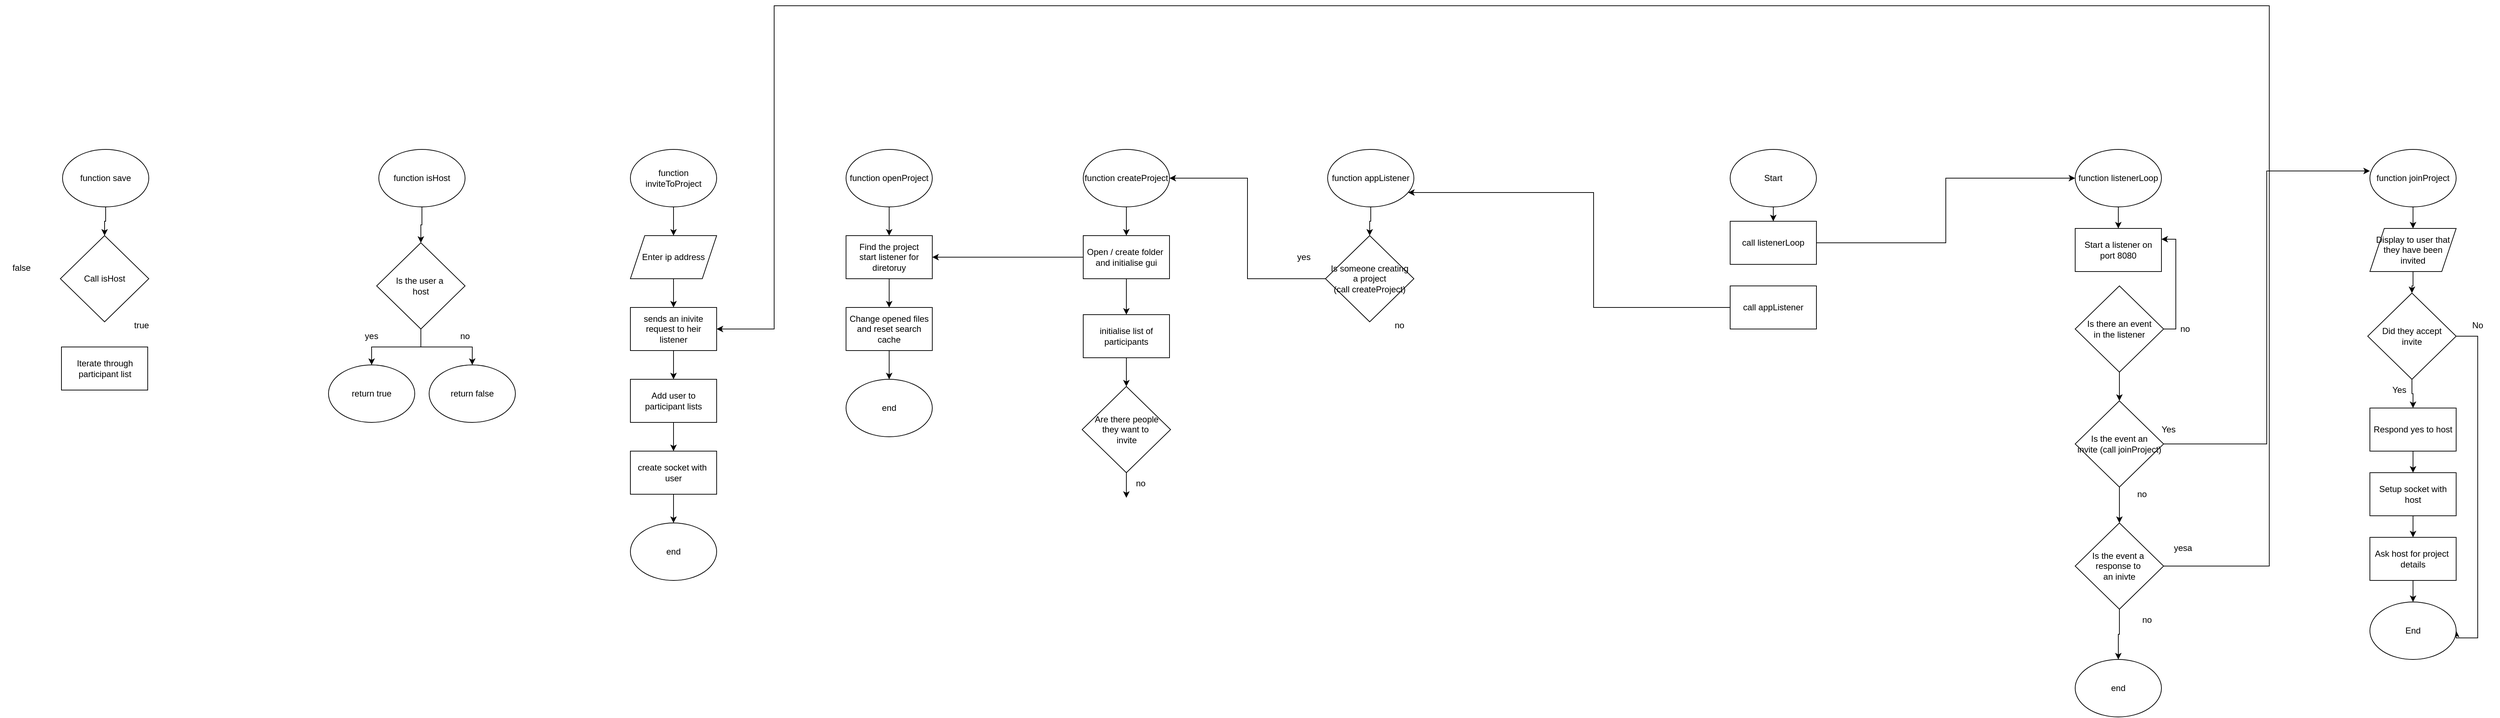 <mxfile version="28.2.0">
  <diagram name="Page-1" id="L1fGmDHRjzZDDIiQH0Im">
    <mxGraphModel dx="4444" dy="2429" grid="1" gridSize="10" guides="1" tooltips="1" connect="1" arrows="1" fold="1" page="1" pageScale="1" pageWidth="827" pageHeight="1169" math="0" shadow="0">
      <root>
        <mxCell id="0" />
        <mxCell id="1" parent="0" />
        <mxCell id="xt_aL315ucir2fl7YpX6-3" style="edgeStyle=orthogonalEdgeStyle;rounded=0;orthogonalLoop=1;jettySize=auto;html=1;" parent="1" source="xt_aL315ucir2fl7YpX6-1" target="xt_aL315ucir2fl7YpX6-2" edge="1">
          <mxGeometry relative="1" as="geometry" />
        </mxCell>
        <mxCell id="xt_aL315ucir2fl7YpX6-1" value="Start" style="ellipse;whiteSpace=wrap;html=1;" parent="1" vertex="1">
          <mxGeometry x="340" width="120" height="80" as="geometry" />
        </mxCell>
        <mxCell id="fWArumoUGyQqup7pknku-15" style="edgeStyle=orthogonalEdgeStyle;rounded=0;orthogonalLoop=1;jettySize=auto;html=1;entryX=0;entryY=0.5;entryDx=0;entryDy=0;" edge="1" parent="1" source="xt_aL315ucir2fl7YpX6-2" target="fWArumoUGyQqup7pknku-1">
          <mxGeometry relative="1" as="geometry" />
        </mxCell>
        <mxCell id="xt_aL315ucir2fl7YpX6-2" value="call listenerLoop" style="rounded=0;whiteSpace=wrap;html=1;" parent="1" vertex="1">
          <mxGeometry x="340" y="100" width="120" height="60" as="geometry" />
        </mxCell>
        <mxCell id="fWArumoUGyQqup7pknku-6" style="edgeStyle=orthogonalEdgeStyle;rounded=0;orthogonalLoop=1;jettySize=auto;html=1;" edge="1" parent="1" source="fWArumoUGyQqup7pknku-1" target="fWArumoUGyQqup7pknku-2">
          <mxGeometry relative="1" as="geometry" />
        </mxCell>
        <mxCell id="fWArumoUGyQqup7pknku-1" value="function listenerLoop" style="ellipse;whiteSpace=wrap;html=1;" vertex="1" parent="1">
          <mxGeometry x="820" width="120" height="80" as="geometry" />
        </mxCell>
        <mxCell id="fWArumoUGyQqup7pknku-2" value="Start a listener on port 8080" style="rounded=0;whiteSpace=wrap;html=1;" vertex="1" parent="1">
          <mxGeometry x="820" y="110" width="120" height="60" as="geometry" />
        </mxCell>
        <mxCell id="fWArumoUGyQqup7pknku-9" style="edgeStyle=orthogonalEdgeStyle;rounded=0;orthogonalLoop=1;jettySize=auto;html=1;entryX=1;entryY=0.25;entryDx=0;entryDy=0;" edge="1" parent="1" source="fWArumoUGyQqup7pknku-8" target="fWArumoUGyQqup7pknku-2">
          <mxGeometry relative="1" as="geometry">
            <Array as="points">
              <mxPoint x="960" y="250" />
              <mxPoint x="960" y="125" />
            </Array>
          </mxGeometry>
        </mxCell>
        <mxCell id="fWArumoUGyQqup7pknku-13" style="edgeStyle=orthogonalEdgeStyle;rounded=0;orthogonalLoop=1;jettySize=auto;html=1;entryX=0.5;entryY=0;entryDx=0;entryDy=0;" edge="1" parent="1" source="fWArumoUGyQqup7pknku-8" target="fWArumoUGyQqup7pknku-12">
          <mxGeometry relative="1" as="geometry" />
        </mxCell>
        <mxCell id="fWArumoUGyQqup7pknku-8" value="Is there an event&lt;div&gt;in the listener&lt;/div&gt;" style="rhombus;whiteSpace=wrap;html=1;" vertex="1" parent="1">
          <mxGeometry x="820" y="190" width="123" height="120" as="geometry" />
        </mxCell>
        <mxCell id="fWArumoUGyQqup7pknku-10" value="no" style="text;html=1;align=center;verticalAlign=middle;whiteSpace=wrap;rounded=0;" vertex="1" parent="1">
          <mxGeometry x="943" y="235" width="60" height="30" as="geometry" />
        </mxCell>
        <mxCell id="fWArumoUGyQqup7pknku-73" style="edgeStyle=orthogonalEdgeStyle;rounded=0;orthogonalLoop=1;jettySize=auto;html=1;" edge="1" parent="1" source="fWArumoUGyQqup7pknku-12" target="fWArumoUGyQqup7pknku-72">
          <mxGeometry relative="1" as="geometry" />
        </mxCell>
        <mxCell id="fWArumoUGyQqup7pknku-12" value="Is the event an&lt;div&gt;invite (call joinProject)&lt;/div&gt;" style="rhombus;whiteSpace=wrap;html=1;" vertex="1" parent="1">
          <mxGeometry x="820" y="350" width="123" height="120" as="geometry" />
        </mxCell>
        <mxCell id="fWArumoUGyQqup7pknku-19" style="edgeStyle=orthogonalEdgeStyle;rounded=0;orthogonalLoop=1;jettySize=auto;html=1;" edge="1" parent="1" source="fWArumoUGyQqup7pknku-14" target="fWArumoUGyQqup7pknku-18">
          <mxGeometry relative="1" as="geometry" />
        </mxCell>
        <mxCell id="fWArumoUGyQqup7pknku-14" value="function joinProject" style="ellipse;whiteSpace=wrap;html=1;" vertex="1" parent="1">
          <mxGeometry x="1230" width="120" height="80" as="geometry" />
        </mxCell>
        <mxCell id="fWArumoUGyQqup7pknku-16" style="edgeStyle=orthogonalEdgeStyle;rounded=0;orthogonalLoop=1;jettySize=auto;html=1;entryX=0;entryY=0.375;entryDx=0;entryDy=0;entryPerimeter=0;" edge="1" parent="1" source="fWArumoUGyQqup7pknku-12" target="fWArumoUGyQqup7pknku-14">
          <mxGeometry relative="1" as="geometry" />
        </mxCell>
        <mxCell id="fWArumoUGyQqup7pknku-26" style="edgeStyle=orthogonalEdgeStyle;rounded=0;orthogonalLoop=1;jettySize=auto;html=1;" edge="1" parent="1" source="fWArumoUGyQqup7pknku-18" target="fWArumoUGyQqup7pknku-21">
          <mxGeometry relative="1" as="geometry" />
        </mxCell>
        <mxCell id="fWArumoUGyQqup7pknku-18" value="Display to user that&lt;div&gt;they have been&lt;/div&gt;&lt;div&gt;invited&lt;/div&gt;" style="shape=parallelogram;perimeter=parallelogramPerimeter;whiteSpace=wrap;html=1;fixedSize=1;" vertex="1" parent="1">
          <mxGeometry x="1230" y="110" width="120" height="60" as="geometry" />
        </mxCell>
        <mxCell id="fWArumoUGyQqup7pknku-23" style="edgeStyle=orthogonalEdgeStyle;rounded=0;orthogonalLoop=1;jettySize=auto;html=1;entryX=1;entryY=0.5;entryDx=0;entryDy=0;" edge="1" parent="1" source="fWArumoUGyQqup7pknku-21" target="fWArumoUGyQqup7pknku-22">
          <mxGeometry relative="1" as="geometry">
            <Array as="points">
              <mxPoint x="1380" y="260" />
              <mxPoint x="1380" y="680" />
              <mxPoint x="1350" y="680" />
            </Array>
          </mxGeometry>
        </mxCell>
        <mxCell id="fWArumoUGyQqup7pknku-28" style="edgeStyle=orthogonalEdgeStyle;rounded=0;orthogonalLoop=1;jettySize=auto;html=1;entryX=0.5;entryY=0;entryDx=0;entryDy=0;" edge="1" parent="1" source="fWArumoUGyQqup7pknku-21" target="fWArumoUGyQqup7pknku-27">
          <mxGeometry relative="1" as="geometry" />
        </mxCell>
        <mxCell id="fWArumoUGyQqup7pknku-21" value="Did they accept&lt;div&gt;invite&lt;/div&gt;" style="rhombus;whiteSpace=wrap;html=1;" vertex="1" parent="1">
          <mxGeometry x="1227" y="200" width="123" height="120" as="geometry" />
        </mxCell>
        <mxCell id="fWArumoUGyQqup7pknku-22" value="End" style="ellipse;whiteSpace=wrap;html=1;" vertex="1" parent="1">
          <mxGeometry x="1230" y="630" width="120" height="80" as="geometry" />
        </mxCell>
        <mxCell id="fWArumoUGyQqup7pknku-24" value="No" style="text;html=1;align=center;verticalAlign=middle;whiteSpace=wrap;rounded=0;" vertex="1" parent="1">
          <mxGeometry x="1350" y="230" width="60" height="30" as="geometry" />
        </mxCell>
        <mxCell id="fWArumoUGyQqup7pknku-32" style="edgeStyle=orthogonalEdgeStyle;rounded=0;orthogonalLoop=1;jettySize=auto;html=1;" edge="1" parent="1" source="fWArumoUGyQqup7pknku-27" target="fWArumoUGyQqup7pknku-30">
          <mxGeometry relative="1" as="geometry" />
        </mxCell>
        <mxCell id="fWArumoUGyQqup7pknku-27" value="Respond yes to host" style="rounded=0;whiteSpace=wrap;html=1;" vertex="1" parent="1">
          <mxGeometry x="1230" y="360" width="120" height="60" as="geometry" />
        </mxCell>
        <mxCell id="fWArumoUGyQqup7pknku-33" style="edgeStyle=orthogonalEdgeStyle;rounded=0;orthogonalLoop=1;jettySize=auto;html=1;entryX=0.5;entryY=0;entryDx=0;entryDy=0;" edge="1" parent="1" source="fWArumoUGyQqup7pknku-30" target="fWArumoUGyQqup7pknku-31">
          <mxGeometry relative="1" as="geometry" />
        </mxCell>
        <mxCell id="fWArumoUGyQqup7pknku-30" value="Setup socket with&lt;div&gt;host&lt;/div&gt;" style="rounded=0;whiteSpace=wrap;html=1;" vertex="1" parent="1">
          <mxGeometry x="1230" y="450" width="120" height="60" as="geometry" />
        </mxCell>
        <mxCell id="fWArumoUGyQqup7pknku-34" style="edgeStyle=orthogonalEdgeStyle;rounded=0;orthogonalLoop=1;jettySize=auto;html=1;entryX=0.5;entryY=0;entryDx=0;entryDy=0;" edge="1" parent="1" source="fWArumoUGyQqup7pknku-31" target="fWArumoUGyQqup7pknku-22">
          <mxGeometry relative="1" as="geometry" />
        </mxCell>
        <mxCell id="fWArumoUGyQqup7pknku-31" value="Ask host for project&amp;nbsp;&lt;div&gt;details&lt;/div&gt;" style="rounded=0;whiteSpace=wrap;html=1;" vertex="1" parent="1">
          <mxGeometry x="1230" y="540" width="120" height="60" as="geometry" />
        </mxCell>
        <mxCell id="fWArumoUGyQqup7pknku-35" value="Yes" style="text;html=1;align=center;verticalAlign=middle;whiteSpace=wrap;rounded=0;" vertex="1" parent="1">
          <mxGeometry x="1241" y="320" width="60" height="30" as="geometry" />
        </mxCell>
        <mxCell id="fWArumoUGyQqup7pknku-36" value="Yes" style="text;html=1;align=center;verticalAlign=middle;whiteSpace=wrap;rounded=0;" vertex="1" parent="1">
          <mxGeometry x="920" y="375" width="60" height="30" as="geometry" />
        </mxCell>
        <mxCell id="fWArumoUGyQqup7pknku-37" value="end" style="ellipse;whiteSpace=wrap;html=1;" vertex="1" parent="1">
          <mxGeometry x="820" y="710" width="120" height="80" as="geometry" />
        </mxCell>
        <mxCell id="fWArumoUGyQqup7pknku-39" value="no" style="text;html=1;align=center;verticalAlign=middle;whiteSpace=wrap;rounded=0;" vertex="1" parent="1">
          <mxGeometry x="883" y="465" width="60" height="30" as="geometry" />
        </mxCell>
        <mxCell id="fWArumoUGyQqup7pknku-47" style="edgeStyle=orthogonalEdgeStyle;rounded=0;orthogonalLoop=1;jettySize=auto;html=1;" edge="1" parent="1" source="fWArumoUGyQqup7pknku-40" target="fWArumoUGyQqup7pknku-41">
          <mxGeometry relative="1" as="geometry">
            <Array as="points">
              <mxPoint x="150" y="220" />
              <mxPoint x="150" y="60" />
            </Array>
          </mxGeometry>
        </mxCell>
        <mxCell id="fWArumoUGyQqup7pknku-40" value="call appListener" style="rounded=0;whiteSpace=wrap;html=1;" vertex="1" parent="1">
          <mxGeometry x="340" y="190" width="120" height="60" as="geometry" />
        </mxCell>
        <mxCell id="fWArumoUGyQqup7pknku-92" style="edgeStyle=orthogonalEdgeStyle;rounded=0;orthogonalLoop=1;jettySize=auto;html=1;" edge="1" parent="1" source="fWArumoUGyQqup7pknku-41" target="fWArumoUGyQqup7pknku-44">
          <mxGeometry relative="1" as="geometry" />
        </mxCell>
        <mxCell id="fWArumoUGyQqup7pknku-41" value="function appListener" style="ellipse;whiteSpace=wrap;html=1;" vertex="1" parent="1">
          <mxGeometry x="-220" width="120" height="80" as="geometry" />
        </mxCell>
        <mxCell id="fWArumoUGyQqup7pknku-89" style="edgeStyle=orthogonalEdgeStyle;rounded=0;orthogonalLoop=1;jettySize=auto;html=1;entryX=1;entryY=0.5;entryDx=0;entryDy=0;" edge="1" parent="1" source="fWArumoUGyQqup7pknku-44" target="fWArumoUGyQqup7pknku-45">
          <mxGeometry relative="1" as="geometry" />
        </mxCell>
        <mxCell id="fWArumoUGyQqup7pknku-44" value="Is someone creating&lt;div&gt;a project&lt;/div&gt;&lt;div&gt;(call createProject)&lt;/div&gt;" style="rhombus;whiteSpace=wrap;html=1;" vertex="1" parent="1">
          <mxGeometry x="-223" y="120" width="123" height="120" as="geometry" />
        </mxCell>
        <mxCell id="fWArumoUGyQqup7pknku-58" style="edgeStyle=orthogonalEdgeStyle;rounded=0;orthogonalLoop=1;jettySize=auto;html=1;entryX=0.5;entryY=0;entryDx=0;entryDy=0;" edge="1" parent="1" source="fWArumoUGyQqup7pknku-45" target="fWArumoUGyQqup7pknku-46">
          <mxGeometry relative="1" as="geometry" />
        </mxCell>
        <mxCell id="fWArumoUGyQqup7pknku-45" value="function createProject" style="ellipse;whiteSpace=wrap;html=1;" vertex="1" parent="1">
          <mxGeometry x="-560" width="120" height="80" as="geometry" />
        </mxCell>
        <mxCell id="fWArumoUGyQqup7pknku-54" style="edgeStyle=orthogonalEdgeStyle;rounded=0;orthogonalLoop=1;jettySize=auto;html=1;" edge="1" parent="1" source="fWArumoUGyQqup7pknku-46" target="fWArumoUGyQqup7pknku-50">
          <mxGeometry relative="1" as="geometry" />
        </mxCell>
        <mxCell id="fWArumoUGyQqup7pknku-59" style="edgeStyle=orthogonalEdgeStyle;rounded=0;orthogonalLoop=1;jettySize=auto;html=1;entryX=0.5;entryY=0;entryDx=0;entryDy=0;" edge="1" parent="1" source="fWArumoUGyQqup7pknku-46" target="fWArumoUGyQqup7pknku-48">
          <mxGeometry relative="1" as="geometry" />
        </mxCell>
        <mxCell id="fWArumoUGyQqup7pknku-46" value="Open / create folder&amp;nbsp;&lt;div&gt;and initialise gui&lt;/div&gt;" style="rounded=0;whiteSpace=wrap;html=1;" vertex="1" parent="1">
          <mxGeometry x="-560" y="120" width="120" height="60" as="geometry" />
        </mxCell>
        <mxCell id="fWArumoUGyQqup7pknku-63" style="edgeStyle=orthogonalEdgeStyle;rounded=0;orthogonalLoop=1;jettySize=auto;html=1;entryX=0.5;entryY=0;entryDx=0;entryDy=0;" edge="1" parent="1" source="fWArumoUGyQqup7pknku-48" target="fWArumoUGyQqup7pknku-62">
          <mxGeometry relative="1" as="geometry" />
        </mxCell>
        <mxCell id="fWArumoUGyQqup7pknku-48" value="initialise list of&lt;div&gt;participants&lt;/div&gt;" style="rounded=0;whiteSpace=wrap;html=1;" vertex="1" parent="1">
          <mxGeometry x="-560" y="230" width="120" height="60" as="geometry" />
        </mxCell>
        <mxCell id="fWArumoUGyQqup7pknku-55" style="edgeStyle=orthogonalEdgeStyle;rounded=0;orthogonalLoop=1;jettySize=auto;html=1;entryX=0.5;entryY=0;entryDx=0;entryDy=0;" edge="1" parent="1" source="fWArumoUGyQqup7pknku-49" target="fWArumoUGyQqup7pknku-50">
          <mxGeometry relative="1" as="geometry" />
        </mxCell>
        <mxCell id="fWArumoUGyQqup7pknku-49" value="function openProject" style="ellipse;whiteSpace=wrap;html=1;" vertex="1" parent="1">
          <mxGeometry x="-890" width="120" height="80" as="geometry" />
        </mxCell>
        <mxCell id="fWArumoUGyQqup7pknku-56" style="edgeStyle=orthogonalEdgeStyle;rounded=0;orthogonalLoop=1;jettySize=auto;html=1;entryX=0.5;entryY=0;entryDx=0;entryDy=0;" edge="1" parent="1" source="fWArumoUGyQqup7pknku-50" target="fWArumoUGyQqup7pknku-51">
          <mxGeometry relative="1" as="geometry" />
        </mxCell>
        <mxCell id="fWArumoUGyQqup7pknku-50" value="Find the project&lt;div&gt;start listener for diretoruy&lt;/div&gt;" style="rounded=0;whiteSpace=wrap;html=1;" vertex="1" parent="1">
          <mxGeometry x="-890" y="120" width="120" height="60" as="geometry" />
        </mxCell>
        <mxCell id="fWArumoUGyQqup7pknku-57" style="edgeStyle=orthogonalEdgeStyle;rounded=0;orthogonalLoop=1;jettySize=auto;html=1;entryX=0.5;entryY=0;entryDx=0;entryDy=0;" edge="1" parent="1" source="fWArumoUGyQqup7pknku-51" target="fWArumoUGyQqup7pknku-53">
          <mxGeometry relative="1" as="geometry" />
        </mxCell>
        <mxCell id="fWArumoUGyQqup7pknku-51" value="Change opened files and reset search cache" style="rounded=0;whiteSpace=wrap;html=1;" vertex="1" parent="1">
          <mxGeometry x="-890" y="220" width="120" height="60" as="geometry" />
        </mxCell>
        <mxCell id="fWArumoUGyQqup7pknku-53" value="end" style="ellipse;whiteSpace=wrap;html=1;" vertex="1" parent="1">
          <mxGeometry x="-890" y="320" width="120" height="80" as="geometry" />
        </mxCell>
        <mxCell id="fWArumoUGyQqup7pknku-64" style="edgeStyle=orthogonalEdgeStyle;rounded=0;orthogonalLoop=1;jettySize=auto;html=1;" edge="1" parent="1" source="fWArumoUGyQqup7pknku-62">
          <mxGeometry relative="1" as="geometry">
            <mxPoint x="-500" y="485" as="targetPoint" />
          </mxGeometry>
        </mxCell>
        <mxCell id="fWArumoUGyQqup7pknku-62" value="Are there people&lt;div&gt;they want to&amp;nbsp;&lt;/div&gt;&lt;div&gt;invite&lt;/div&gt;" style="rhombus;whiteSpace=wrap;html=1;" vertex="1" parent="1">
          <mxGeometry x="-561.5" y="330" width="123" height="120" as="geometry" />
        </mxCell>
        <mxCell id="fWArumoUGyQqup7pknku-66" value="no" style="text;html=1;align=center;verticalAlign=middle;whiteSpace=wrap;rounded=0;" vertex="1" parent="1">
          <mxGeometry x="-510" y="450" width="60" height="30" as="geometry" />
        </mxCell>
        <mxCell id="fWArumoUGyQqup7pknku-80" style="edgeStyle=orthogonalEdgeStyle;rounded=0;orthogonalLoop=1;jettySize=auto;html=1;" edge="1" parent="1" source="fWArumoUGyQqup7pknku-67" target="fWArumoUGyQqup7pknku-69">
          <mxGeometry relative="1" as="geometry" />
        </mxCell>
        <mxCell id="fWArumoUGyQqup7pknku-67" value="function inviteToProject" style="ellipse;whiteSpace=wrap;html=1;" vertex="1" parent="1">
          <mxGeometry x="-1190" width="120" height="80" as="geometry" />
        </mxCell>
        <mxCell id="fWArumoUGyQqup7pknku-81" style="edgeStyle=orthogonalEdgeStyle;rounded=0;orthogonalLoop=1;jettySize=auto;html=1;entryX=0.5;entryY=0;entryDx=0;entryDy=0;" edge="1" parent="1" source="fWArumoUGyQqup7pknku-69" target="fWArumoUGyQqup7pknku-70">
          <mxGeometry relative="1" as="geometry" />
        </mxCell>
        <mxCell id="fWArumoUGyQqup7pknku-69" value="Enter ip address" style="shape=parallelogram;perimeter=parallelogramPerimeter;whiteSpace=wrap;html=1;fixedSize=1;" vertex="1" parent="1">
          <mxGeometry x="-1190" y="120" width="120" height="60" as="geometry" />
        </mxCell>
        <mxCell id="fWArumoUGyQqup7pknku-84" style="edgeStyle=orthogonalEdgeStyle;rounded=0;orthogonalLoop=1;jettySize=auto;html=1;entryX=0.5;entryY=0;entryDx=0;entryDy=0;" edge="1" parent="1" source="fWArumoUGyQqup7pknku-70" target="fWArumoUGyQqup7pknku-82">
          <mxGeometry relative="1" as="geometry" />
        </mxCell>
        <mxCell id="fWArumoUGyQqup7pknku-70" value="sends an inivite request to heir listener" style="rounded=0;whiteSpace=wrap;html=1;" vertex="1" parent="1">
          <mxGeometry x="-1190" y="220" width="120" height="60" as="geometry" />
        </mxCell>
        <mxCell id="fWArumoUGyQqup7pknku-76" style="edgeStyle=orthogonalEdgeStyle;rounded=0;orthogonalLoop=1;jettySize=auto;html=1;entryX=1;entryY=0.5;entryDx=0;entryDy=0;" edge="1" parent="1" source="fWArumoUGyQqup7pknku-72" target="fWArumoUGyQqup7pknku-70">
          <mxGeometry relative="1" as="geometry">
            <Array as="points">
              <mxPoint x="1090" y="580" />
              <mxPoint x="1090" y="-200" />
              <mxPoint x="-990" y="-200" />
              <mxPoint x="-990" y="250" />
            </Array>
          </mxGeometry>
        </mxCell>
        <mxCell id="fWArumoUGyQqup7pknku-78" style="edgeStyle=orthogonalEdgeStyle;rounded=0;orthogonalLoop=1;jettySize=auto;html=1;entryX=0.5;entryY=0;entryDx=0;entryDy=0;" edge="1" parent="1" source="fWArumoUGyQqup7pknku-72" target="fWArumoUGyQqup7pknku-37">
          <mxGeometry relative="1" as="geometry" />
        </mxCell>
        <mxCell id="fWArumoUGyQqup7pknku-72" value="Is the event a&amp;nbsp;&lt;div&gt;response to&amp;nbsp;&lt;/div&gt;&lt;div&gt;an inivte&lt;/div&gt;" style="rhombus;whiteSpace=wrap;html=1;" vertex="1" parent="1">
          <mxGeometry x="820" y="520" width="123" height="120" as="geometry" />
        </mxCell>
        <mxCell id="fWArumoUGyQqup7pknku-77" value="yesa" style="text;html=1;align=center;verticalAlign=middle;whiteSpace=wrap;rounded=0;" vertex="1" parent="1">
          <mxGeometry x="940" y="540" width="60" height="30" as="geometry" />
        </mxCell>
        <mxCell id="fWArumoUGyQqup7pknku-79" value="no" style="text;html=1;align=center;verticalAlign=middle;whiteSpace=wrap;rounded=0;" vertex="1" parent="1">
          <mxGeometry x="890" y="640" width="60" height="30" as="geometry" />
        </mxCell>
        <mxCell id="fWArumoUGyQqup7pknku-86" style="edgeStyle=orthogonalEdgeStyle;rounded=0;orthogonalLoop=1;jettySize=auto;html=1;" edge="1" parent="1" source="fWArumoUGyQqup7pknku-82" target="fWArumoUGyQqup7pknku-83">
          <mxGeometry relative="1" as="geometry" />
        </mxCell>
        <mxCell id="fWArumoUGyQqup7pknku-82" value="Add user to participant lists" style="rounded=0;whiteSpace=wrap;html=1;" vertex="1" parent="1">
          <mxGeometry x="-1190" y="320" width="120" height="60" as="geometry" />
        </mxCell>
        <mxCell id="fWArumoUGyQqup7pknku-88" style="edgeStyle=orthogonalEdgeStyle;rounded=0;orthogonalLoop=1;jettySize=auto;html=1;entryX=0.5;entryY=0;entryDx=0;entryDy=0;" edge="1" parent="1" source="fWArumoUGyQqup7pknku-83" target="fWArumoUGyQqup7pknku-87">
          <mxGeometry relative="1" as="geometry" />
        </mxCell>
        <mxCell id="fWArumoUGyQqup7pknku-83" value="create socket with&amp;nbsp;&lt;div&gt;user&lt;/div&gt;" style="rounded=0;whiteSpace=wrap;html=1;" vertex="1" parent="1">
          <mxGeometry x="-1190" y="420" width="120" height="60" as="geometry" />
        </mxCell>
        <mxCell id="fWArumoUGyQqup7pknku-87" value="end" style="ellipse;whiteSpace=wrap;html=1;" vertex="1" parent="1">
          <mxGeometry x="-1190" y="520" width="120" height="80" as="geometry" />
        </mxCell>
        <mxCell id="fWArumoUGyQqup7pknku-90" value="yes" style="text;html=1;align=center;verticalAlign=middle;whiteSpace=wrap;rounded=0;" vertex="1" parent="1">
          <mxGeometry x="-283" y="135" width="60" height="30" as="geometry" />
        </mxCell>
        <mxCell id="fWArumoUGyQqup7pknku-91" value="no" style="text;html=1;align=center;verticalAlign=middle;whiteSpace=wrap;rounded=0;" vertex="1" parent="1">
          <mxGeometry x="-150" y="230" width="60" height="30" as="geometry" />
        </mxCell>
        <mxCell id="fWArumoUGyQqup7pknku-103" style="edgeStyle=orthogonalEdgeStyle;rounded=0;orthogonalLoop=1;jettySize=auto;html=1;entryX=0.5;entryY=0;entryDx=0;entryDy=0;" edge="1" parent="1" source="fWArumoUGyQqup7pknku-93" target="fWArumoUGyQqup7pknku-96">
          <mxGeometry relative="1" as="geometry" />
        </mxCell>
        <mxCell id="fWArumoUGyQqup7pknku-93" value="function isHost" style="ellipse;whiteSpace=wrap;html=1;" vertex="1" parent="1">
          <mxGeometry x="-1540" width="120" height="80" as="geometry" />
        </mxCell>
        <mxCell id="fWArumoUGyQqup7pknku-99" style="edgeStyle=orthogonalEdgeStyle;rounded=0;orthogonalLoop=1;jettySize=auto;html=1;" edge="1" parent="1" source="fWArumoUGyQqup7pknku-96" target="fWArumoUGyQqup7pknku-97">
          <mxGeometry relative="1" as="geometry" />
        </mxCell>
        <mxCell id="fWArumoUGyQqup7pknku-100" style="edgeStyle=orthogonalEdgeStyle;rounded=0;orthogonalLoop=1;jettySize=auto;html=1;" edge="1" parent="1" source="fWArumoUGyQqup7pknku-96" target="fWArumoUGyQqup7pknku-98">
          <mxGeometry relative="1" as="geometry" />
        </mxCell>
        <mxCell id="fWArumoUGyQqup7pknku-96" value="Is the user a&amp;nbsp;&lt;div&gt;host&lt;/div&gt;" style="rhombus;whiteSpace=wrap;html=1;" vertex="1" parent="1">
          <mxGeometry x="-1543" y="130" width="123" height="120" as="geometry" />
        </mxCell>
        <mxCell id="fWArumoUGyQqup7pknku-97" value="return true" style="ellipse;whiteSpace=wrap;html=1;" vertex="1" parent="1">
          <mxGeometry x="-1610" y="300" width="120" height="80" as="geometry" />
        </mxCell>
        <mxCell id="fWArumoUGyQqup7pknku-98" value="return false" style="ellipse;whiteSpace=wrap;html=1;" vertex="1" parent="1">
          <mxGeometry x="-1470" y="300" width="120" height="80" as="geometry" />
        </mxCell>
        <mxCell id="fWArumoUGyQqup7pknku-101" value="yes" style="text;html=1;align=center;verticalAlign=middle;whiteSpace=wrap;rounded=0;" vertex="1" parent="1">
          <mxGeometry x="-1580" y="245" width="60" height="30" as="geometry" />
        </mxCell>
        <mxCell id="fWArumoUGyQqup7pknku-102" value="no" style="text;html=1;align=center;verticalAlign=middle;whiteSpace=wrap;rounded=0;" vertex="1" parent="1">
          <mxGeometry x="-1450" y="245" width="60" height="30" as="geometry" />
        </mxCell>
        <mxCell id="fWArumoUGyQqup7pknku-108" style="edgeStyle=orthogonalEdgeStyle;rounded=0;orthogonalLoop=1;jettySize=auto;html=1;entryX=0.5;entryY=0;entryDx=0;entryDy=0;" edge="1" parent="1" source="fWArumoUGyQqup7pknku-104" target="fWArumoUGyQqup7pknku-107">
          <mxGeometry relative="1" as="geometry" />
        </mxCell>
        <mxCell id="fWArumoUGyQqup7pknku-104" value="function save" style="ellipse;whiteSpace=wrap;html=1;" vertex="1" parent="1">
          <mxGeometry x="-1980" width="120" height="80" as="geometry" />
        </mxCell>
        <mxCell id="fWArumoUGyQqup7pknku-107" value="Call isHost" style="rhombus;whiteSpace=wrap;html=1;" vertex="1" parent="1">
          <mxGeometry x="-1983" y="120" width="123" height="120" as="geometry" />
        </mxCell>
        <mxCell id="fWArumoUGyQqup7pknku-109" value="true" style="text;html=1;align=center;verticalAlign=middle;whiteSpace=wrap;rounded=0;" vertex="1" parent="1">
          <mxGeometry x="-1900" y="230" width="60" height="30" as="geometry" />
        </mxCell>
        <mxCell id="fWArumoUGyQqup7pknku-110" value="false" style="text;html=1;align=center;verticalAlign=middle;whiteSpace=wrap;rounded=0;" vertex="1" parent="1">
          <mxGeometry x="-2067" y="150" width="60" height="30" as="geometry" />
        </mxCell>
        <mxCell id="fWArumoUGyQqup7pknku-111" value="Iterate through&lt;div&gt;participant list&lt;/div&gt;" style="rounded=0;whiteSpace=wrap;html=1;" vertex="1" parent="1">
          <mxGeometry x="-1981.5" y="275" width="120" height="60" as="geometry" />
        </mxCell>
      </root>
    </mxGraphModel>
  </diagram>
</mxfile>
